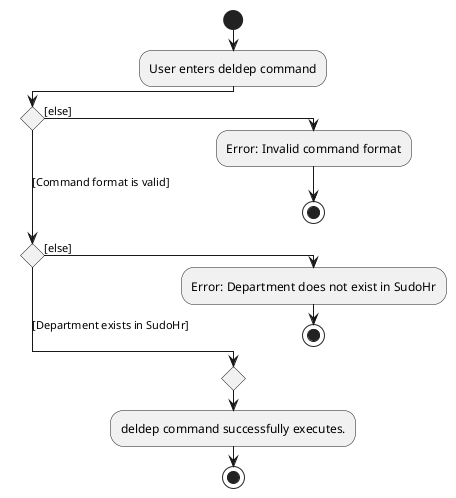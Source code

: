 
@startuml
!pragma useVerticalIf on
start
:User enters deldep command;
if () then ([else])
  :Error: Invalid command format;
  stop
([Command format is valid])elseif () then ([else])
  :Error: Department does not exist in SudoHr;
   stop
 else ([Department exists in SudoHr])
endif
  :deldep command successfully executes.;
stop

@enduml
